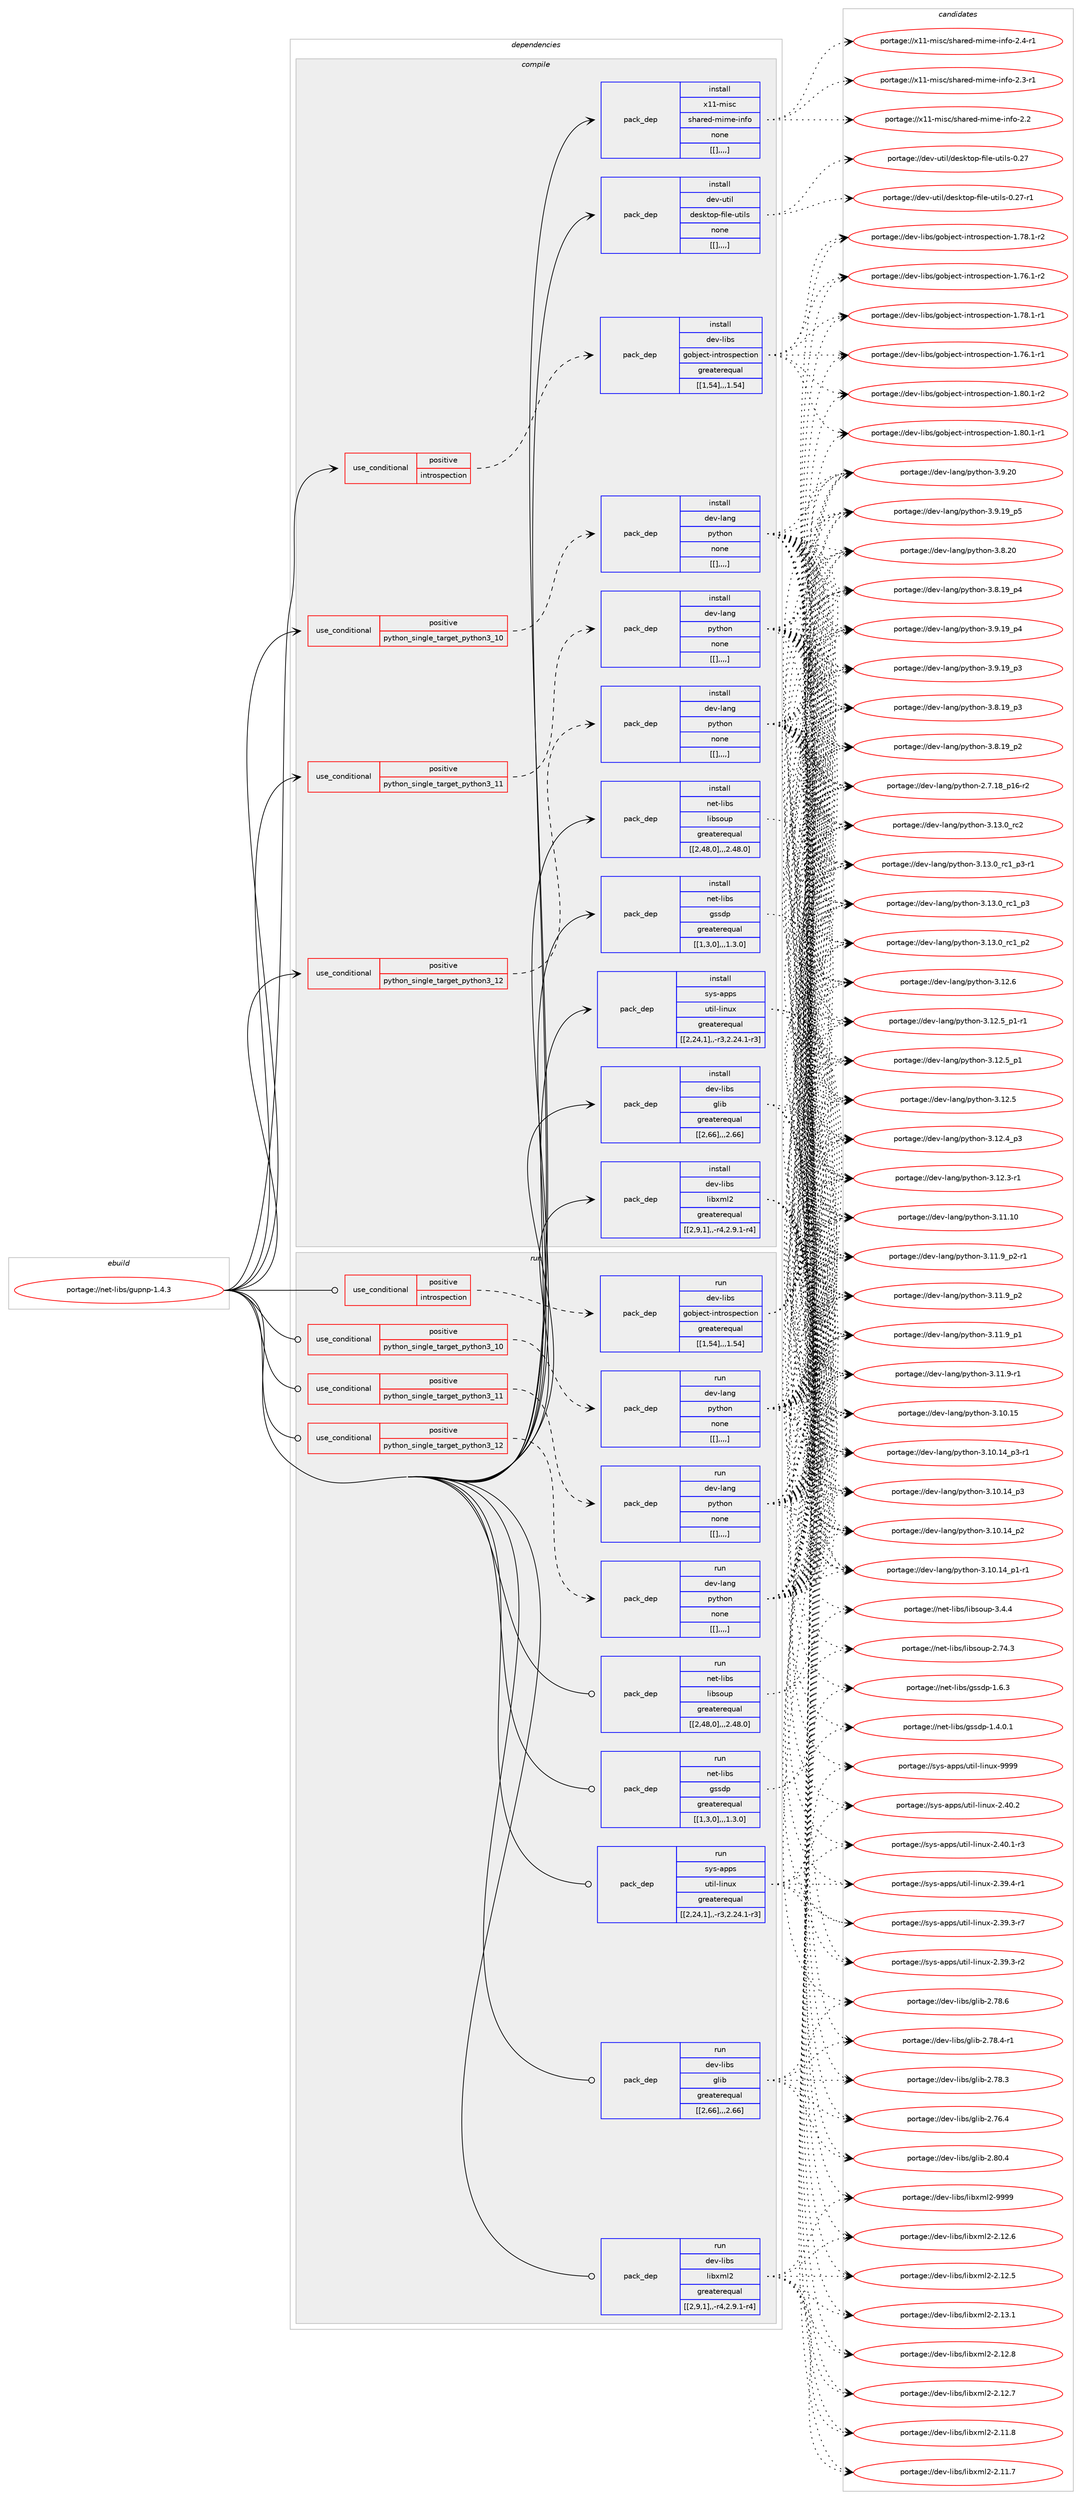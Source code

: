 digraph prolog {

# *************
# Graph options
# *************

newrank=true;
concentrate=true;
compound=true;
graph [rankdir=LR,fontname=Helvetica,fontsize=10,ranksep=1.5];#, ranksep=2.5, nodesep=0.2];
edge  [arrowhead=vee];
node  [fontname=Helvetica,fontsize=10];

# **********
# The ebuild
# **********

subgraph cluster_leftcol {
color=gray;
label=<<i>ebuild</i>>;
id [label="portage://net-libs/gupnp-1.4.3", color=red, width=4, href="../net-libs/gupnp-1.4.3.svg"];
}

# ****************
# The dependencies
# ****************

subgraph cluster_midcol {
color=gray;
label=<<i>dependencies</i>>;
subgraph cluster_compile {
fillcolor="#eeeeee";
style=filled;
label=<<i>compile</i>>;
subgraph cond98406 {
dependency377958 [label=<<TABLE BORDER="0" CELLBORDER="1" CELLSPACING="0" CELLPADDING="4"><TR><TD ROWSPAN="3" CELLPADDING="10">use_conditional</TD></TR><TR><TD>positive</TD></TR><TR><TD>introspection</TD></TR></TABLE>>, shape=none, color=red];
subgraph pack276740 {
dependency377959 [label=<<TABLE BORDER="0" CELLBORDER="1" CELLSPACING="0" CELLPADDING="4" WIDTH="220"><TR><TD ROWSPAN="6" CELLPADDING="30">pack_dep</TD></TR><TR><TD WIDTH="110">install</TD></TR><TR><TD>dev-libs</TD></TR><TR><TD>gobject-introspection</TD></TR><TR><TD>greaterequal</TD></TR><TR><TD>[[1,54],,,1.54]</TD></TR></TABLE>>, shape=none, color=blue];
}
dependency377958:e -> dependency377959:w [weight=20,style="dashed",arrowhead="vee"];
}
id:e -> dependency377958:w [weight=20,style="solid",arrowhead="vee"];
subgraph cond98407 {
dependency377960 [label=<<TABLE BORDER="0" CELLBORDER="1" CELLSPACING="0" CELLPADDING="4"><TR><TD ROWSPAN="3" CELLPADDING="10">use_conditional</TD></TR><TR><TD>positive</TD></TR><TR><TD>python_single_target_python3_10</TD></TR></TABLE>>, shape=none, color=red];
subgraph pack276741 {
dependency377961 [label=<<TABLE BORDER="0" CELLBORDER="1" CELLSPACING="0" CELLPADDING="4" WIDTH="220"><TR><TD ROWSPAN="6" CELLPADDING="30">pack_dep</TD></TR><TR><TD WIDTH="110">install</TD></TR><TR><TD>dev-lang</TD></TR><TR><TD>python</TD></TR><TR><TD>none</TD></TR><TR><TD>[[],,,,]</TD></TR></TABLE>>, shape=none, color=blue];
}
dependency377960:e -> dependency377961:w [weight=20,style="dashed",arrowhead="vee"];
}
id:e -> dependency377960:w [weight=20,style="solid",arrowhead="vee"];
subgraph cond98408 {
dependency377962 [label=<<TABLE BORDER="0" CELLBORDER="1" CELLSPACING="0" CELLPADDING="4"><TR><TD ROWSPAN="3" CELLPADDING="10">use_conditional</TD></TR><TR><TD>positive</TD></TR><TR><TD>python_single_target_python3_11</TD></TR></TABLE>>, shape=none, color=red];
subgraph pack276742 {
dependency377963 [label=<<TABLE BORDER="0" CELLBORDER="1" CELLSPACING="0" CELLPADDING="4" WIDTH="220"><TR><TD ROWSPAN="6" CELLPADDING="30">pack_dep</TD></TR><TR><TD WIDTH="110">install</TD></TR><TR><TD>dev-lang</TD></TR><TR><TD>python</TD></TR><TR><TD>none</TD></TR><TR><TD>[[],,,,]</TD></TR></TABLE>>, shape=none, color=blue];
}
dependency377962:e -> dependency377963:w [weight=20,style="dashed",arrowhead="vee"];
}
id:e -> dependency377962:w [weight=20,style="solid",arrowhead="vee"];
subgraph cond98409 {
dependency377964 [label=<<TABLE BORDER="0" CELLBORDER="1" CELLSPACING="0" CELLPADDING="4"><TR><TD ROWSPAN="3" CELLPADDING="10">use_conditional</TD></TR><TR><TD>positive</TD></TR><TR><TD>python_single_target_python3_12</TD></TR></TABLE>>, shape=none, color=red];
subgraph pack276743 {
dependency377965 [label=<<TABLE BORDER="0" CELLBORDER="1" CELLSPACING="0" CELLPADDING="4" WIDTH="220"><TR><TD ROWSPAN="6" CELLPADDING="30">pack_dep</TD></TR><TR><TD WIDTH="110">install</TD></TR><TR><TD>dev-lang</TD></TR><TR><TD>python</TD></TR><TR><TD>none</TD></TR><TR><TD>[[],,,,]</TD></TR></TABLE>>, shape=none, color=blue];
}
dependency377964:e -> dependency377965:w [weight=20,style="dashed",arrowhead="vee"];
}
id:e -> dependency377964:w [weight=20,style="solid",arrowhead="vee"];
subgraph pack276744 {
dependency377966 [label=<<TABLE BORDER="0" CELLBORDER="1" CELLSPACING="0" CELLPADDING="4" WIDTH="220"><TR><TD ROWSPAN="6" CELLPADDING="30">pack_dep</TD></TR><TR><TD WIDTH="110">install</TD></TR><TR><TD>dev-libs</TD></TR><TR><TD>glib</TD></TR><TR><TD>greaterequal</TD></TR><TR><TD>[[2,66],,,2.66]</TD></TR></TABLE>>, shape=none, color=blue];
}
id:e -> dependency377966:w [weight=20,style="solid",arrowhead="vee"];
subgraph pack276745 {
dependency377967 [label=<<TABLE BORDER="0" CELLBORDER="1" CELLSPACING="0" CELLPADDING="4" WIDTH="220"><TR><TD ROWSPAN="6" CELLPADDING="30">pack_dep</TD></TR><TR><TD WIDTH="110">install</TD></TR><TR><TD>dev-libs</TD></TR><TR><TD>libxml2</TD></TR><TR><TD>greaterequal</TD></TR><TR><TD>[[2,9,1],,-r4,2.9.1-r4]</TD></TR></TABLE>>, shape=none, color=blue];
}
id:e -> dependency377967:w [weight=20,style="solid",arrowhead="vee"];
subgraph pack276746 {
dependency377968 [label=<<TABLE BORDER="0" CELLBORDER="1" CELLSPACING="0" CELLPADDING="4" WIDTH="220"><TR><TD ROWSPAN="6" CELLPADDING="30">pack_dep</TD></TR><TR><TD WIDTH="110">install</TD></TR><TR><TD>dev-util</TD></TR><TR><TD>desktop-file-utils</TD></TR><TR><TD>none</TD></TR><TR><TD>[[],,,,]</TD></TR></TABLE>>, shape=none, color=blue];
}
id:e -> dependency377968:w [weight=20,style="solid",arrowhead="vee"];
subgraph pack276747 {
dependency377969 [label=<<TABLE BORDER="0" CELLBORDER="1" CELLSPACING="0" CELLPADDING="4" WIDTH="220"><TR><TD ROWSPAN="6" CELLPADDING="30">pack_dep</TD></TR><TR><TD WIDTH="110">install</TD></TR><TR><TD>net-libs</TD></TR><TR><TD>gssdp</TD></TR><TR><TD>greaterequal</TD></TR><TR><TD>[[1,3,0],,,1.3.0]</TD></TR></TABLE>>, shape=none, color=blue];
}
id:e -> dependency377969:w [weight=20,style="solid",arrowhead="vee"];
subgraph pack276748 {
dependency377970 [label=<<TABLE BORDER="0" CELLBORDER="1" CELLSPACING="0" CELLPADDING="4" WIDTH="220"><TR><TD ROWSPAN="6" CELLPADDING="30">pack_dep</TD></TR><TR><TD WIDTH="110">install</TD></TR><TR><TD>net-libs</TD></TR><TR><TD>libsoup</TD></TR><TR><TD>greaterequal</TD></TR><TR><TD>[[2,48,0],,,2.48.0]</TD></TR></TABLE>>, shape=none, color=blue];
}
id:e -> dependency377970:w [weight=20,style="solid",arrowhead="vee"];
subgraph pack276749 {
dependency377971 [label=<<TABLE BORDER="0" CELLBORDER="1" CELLSPACING="0" CELLPADDING="4" WIDTH="220"><TR><TD ROWSPAN="6" CELLPADDING="30">pack_dep</TD></TR><TR><TD WIDTH="110">install</TD></TR><TR><TD>sys-apps</TD></TR><TR><TD>util-linux</TD></TR><TR><TD>greaterequal</TD></TR><TR><TD>[[2,24,1],,-r3,2.24.1-r3]</TD></TR></TABLE>>, shape=none, color=blue];
}
id:e -> dependency377971:w [weight=20,style="solid",arrowhead="vee"];
subgraph pack276750 {
dependency377972 [label=<<TABLE BORDER="0" CELLBORDER="1" CELLSPACING="0" CELLPADDING="4" WIDTH="220"><TR><TD ROWSPAN="6" CELLPADDING="30">pack_dep</TD></TR><TR><TD WIDTH="110">install</TD></TR><TR><TD>x11-misc</TD></TR><TR><TD>shared-mime-info</TD></TR><TR><TD>none</TD></TR><TR><TD>[[],,,,]</TD></TR></TABLE>>, shape=none, color=blue];
}
id:e -> dependency377972:w [weight=20,style="solid",arrowhead="vee"];
}
subgraph cluster_compileandrun {
fillcolor="#eeeeee";
style=filled;
label=<<i>compile and run</i>>;
}
subgraph cluster_run {
fillcolor="#eeeeee";
style=filled;
label=<<i>run</i>>;
subgraph cond98410 {
dependency377973 [label=<<TABLE BORDER="0" CELLBORDER="1" CELLSPACING="0" CELLPADDING="4"><TR><TD ROWSPAN="3" CELLPADDING="10">use_conditional</TD></TR><TR><TD>positive</TD></TR><TR><TD>introspection</TD></TR></TABLE>>, shape=none, color=red];
subgraph pack276751 {
dependency377974 [label=<<TABLE BORDER="0" CELLBORDER="1" CELLSPACING="0" CELLPADDING="4" WIDTH="220"><TR><TD ROWSPAN="6" CELLPADDING="30">pack_dep</TD></TR><TR><TD WIDTH="110">run</TD></TR><TR><TD>dev-libs</TD></TR><TR><TD>gobject-introspection</TD></TR><TR><TD>greaterequal</TD></TR><TR><TD>[[1,54],,,1.54]</TD></TR></TABLE>>, shape=none, color=blue];
}
dependency377973:e -> dependency377974:w [weight=20,style="dashed",arrowhead="vee"];
}
id:e -> dependency377973:w [weight=20,style="solid",arrowhead="odot"];
subgraph cond98411 {
dependency377975 [label=<<TABLE BORDER="0" CELLBORDER="1" CELLSPACING="0" CELLPADDING="4"><TR><TD ROWSPAN="3" CELLPADDING="10">use_conditional</TD></TR><TR><TD>positive</TD></TR><TR><TD>python_single_target_python3_10</TD></TR></TABLE>>, shape=none, color=red];
subgraph pack276752 {
dependency377976 [label=<<TABLE BORDER="0" CELLBORDER="1" CELLSPACING="0" CELLPADDING="4" WIDTH="220"><TR><TD ROWSPAN="6" CELLPADDING="30">pack_dep</TD></TR><TR><TD WIDTH="110">run</TD></TR><TR><TD>dev-lang</TD></TR><TR><TD>python</TD></TR><TR><TD>none</TD></TR><TR><TD>[[],,,,]</TD></TR></TABLE>>, shape=none, color=blue];
}
dependency377975:e -> dependency377976:w [weight=20,style="dashed",arrowhead="vee"];
}
id:e -> dependency377975:w [weight=20,style="solid",arrowhead="odot"];
subgraph cond98412 {
dependency377977 [label=<<TABLE BORDER="0" CELLBORDER="1" CELLSPACING="0" CELLPADDING="4"><TR><TD ROWSPAN="3" CELLPADDING="10">use_conditional</TD></TR><TR><TD>positive</TD></TR><TR><TD>python_single_target_python3_11</TD></TR></TABLE>>, shape=none, color=red];
subgraph pack276753 {
dependency377978 [label=<<TABLE BORDER="0" CELLBORDER="1" CELLSPACING="0" CELLPADDING="4" WIDTH="220"><TR><TD ROWSPAN="6" CELLPADDING="30">pack_dep</TD></TR><TR><TD WIDTH="110">run</TD></TR><TR><TD>dev-lang</TD></TR><TR><TD>python</TD></TR><TR><TD>none</TD></TR><TR><TD>[[],,,,]</TD></TR></TABLE>>, shape=none, color=blue];
}
dependency377977:e -> dependency377978:w [weight=20,style="dashed",arrowhead="vee"];
}
id:e -> dependency377977:w [weight=20,style="solid",arrowhead="odot"];
subgraph cond98413 {
dependency377979 [label=<<TABLE BORDER="0" CELLBORDER="1" CELLSPACING="0" CELLPADDING="4"><TR><TD ROWSPAN="3" CELLPADDING="10">use_conditional</TD></TR><TR><TD>positive</TD></TR><TR><TD>python_single_target_python3_12</TD></TR></TABLE>>, shape=none, color=red];
subgraph pack276754 {
dependency377980 [label=<<TABLE BORDER="0" CELLBORDER="1" CELLSPACING="0" CELLPADDING="4" WIDTH="220"><TR><TD ROWSPAN="6" CELLPADDING="30">pack_dep</TD></TR><TR><TD WIDTH="110">run</TD></TR><TR><TD>dev-lang</TD></TR><TR><TD>python</TD></TR><TR><TD>none</TD></TR><TR><TD>[[],,,,]</TD></TR></TABLE>>, shape=none, color=blue];
}
dependency377979:e -> dependency377980:w [weight=20,style="dashed",arrowhead="vee"];
}
id:e -> dependency377979:w [weight=20,style="solid",arrowhead="odot"];
subgraph pack276755 {
dependency377981 [label=<<TABLE BORDER="0" CELLBORDER="1" CELLSPACING="0" CELLPADDING="4" WIDTH="220"><TR><TD ROWSPAN="6" CELLPADDING="30">pack_dep</TD></TR><TR><TD WIDTH="110">run</TD></TR><TR><TD>dev-libs</TD></TR><TR><TD>glib</TD></TR><TR><TD>greaterequal</TD></TR><TR><TD>[[2,66],,,2.66]</TD></TR></TABLE>>, shape=none, color=blue];
}
id:e -> dependency377981:w [weight=20,style="solid",arrowhead="odot"];
subgraph pack276756 {
dependency377982 [label=<<TABLE BORDER="0" CELLBORDER="1" CELLSPACING="0" CELLPADDING="4" WIDTH="220"><TR><TD ROWSPAN="6" CELLPADDING="30">pack_dep</TD></TR><TR><TD WIDTH="110">run</TD></TR><TR><TD>dev-libs</TD></TR><TR><TD>libxml2</TD></TR><TR><TD>greaterequal</TD></TR><TR><TD>[[2,9,1],,-r4,2.9.1-r4]</TD></TR></TABLE>>, shape=none, color=blue];
}
id:e -> dependency377982:w [weight=20,style="solid",arrowhead="odot"];
subgraph pack276757 {
dependency377983 [label=<<TABLE BORDER="0" CELLBORDER="1" CELLSPACING="0" CELLPADDING="4" WIDTH="220"><TR><TD ROWSPAN="6" CELLPADDING="30">pack_dep</TD></TR><TR><TD WIDTH="110">run</TD></TR><TR><TD>net-libs</TD></TR><TR><TD>gssdp</TD></TR><TR><TD>greaterequal</TD></TR><TR><TD>[[1,3,0],,,1.3.0]</TD></TR></TABLE>>, shape=none, color=blue];
}
id:e -> dependency377983:w [weight=20,style="solid",arrowhead="odot"];
subgraph pack276758 {
dependency377984 [label=<<TABLE BORDER="0" CELLBORDER="1" CELLSPACING="0" CELLPADDING="4" WIDTH="220"><TR><TD ROWSPAN="6" CELLPADDING="30">pack_dep</TD></TR><TR><TD WIDTH="110">run</TD></TR><TR><TD>net-libs</TD></TR><TR><TD>libsoup</TD></TR><TR><TD>greaterequal</TD></TR><TR><TD>[[2,48,0],,,2.48.0]</TD></TR></TABLE>>, shape=none, color=blue];
}
id:e -> dependency377984:w [weight=20,style="solid",arrowhead="odot"];
subgraph pack276759 {
dependency377985 [label=<<TABLE BORDER="0" CELLBORDER="1" CELLSPACING="0" CELLPADDING="4" WIDTH="220"><TR><TD ROWSPAN="6" CELLPADDING="30">pack_dep</TD></TR><TR><TD WIDTH="110">run</TD></TR><TR><TD>sys-apps</TD></TR><TR><TD>util-linux</TD></TR><TR><TD>greaterequal</TD></TR><TR><TD>[[2,24,1],,-r3,2.24.1-r3]</TD></TR></TABLE>>, shape=none, color=blue];
}
id:e -> dependency377985:w [weight=20,style="solid",arrowhead="odot"];
}
}

# **************
# The candidates
# **************

subgraph cluster_choices {
rank=same;
color=gray;
label=<<i>candidates</i>>;

subgraph choice276740 {
color=black;
nodesep=1;
choice10010111845108105981154710311198106101991164510511011611411111511210199116105111110454946564846494511450 [label="portage://dev-libs/gobject-introspection-1.80.1-r2", color=red, width=4,href="../dev-libs/gobject-introspection-1.80.1-r2.svg"];
choice10010111845108105981154710311198106101991164510511011611411111511210199116105111110454946564846494511449 [label="portage://dev-libs/gobject-introspection-1.80.1-r1", color=red, width=4,href="../dev-libs/gobject-introspection-1.80.1-r1.svg"];
choice10010111845108105981154710311198106101991164510511011611411111511210199116105111110454946555646494511450 [label="portage://dev-libs/gobject-introspection-1.78.1-r2", color=red, width=4,href="../dev-libs/gobject-introspection-1.78.1-r2.svg"];
choice10010111845108105981154710311198106101991164510511011611411111511210199116105111110454946555646494511449 [label="portage://dev-libs/gobject-introspection-1.78.1-r1", color=red, width=4,href="../dev-libs/gobject-introspection-1.78.1-r1.svg"];
choice10010111845108105981154710311198106101991164510511011611411111511210199116105111110454946555446494511450 [label="portage://dev-libs/gobject-introspection-1.76.1-r2", color=red, width=4,href="../dev-libs/gobject-introspection-1.76.1-r2.svg"];
choice10010111845108105981154710311198106101991164510511011611411111511210199116105111110454946555446494511449 [label="portage://dev-libs/gobject-introspection-1.76.1-r1", color=red, width=4,href="../dev-libs/gobject-introspection-1.76.1-r1.svg"];
dependency377959:e -> choice10010111845108105981154710311198106101991164510511011611411111511210199116105111110454946564846494511450:w [style=dotted,weight="100"];
dependency377959:e -> choice10010111845108105981154710311198106101991164510511011611411111511210199116105111110454946564846494511449:w [style=dotted,weight="100"];
dependency377959:e -> choice10010111845108105981154710311198106101991164510511011611411111511210199116105111110454946555646494511450:w [style=dotted,weight="100"];
dependency377959:e -> choice10010111845108105981154710311198106101991164510511011611411111511210199116105111110454946555646494511449:w [style=dotted,weight="100"];
dependency377959:e -> choice10010111845108105981154710311198106101991164510511011611411111511210199116105111110454946555446494511450:w [style=dotted,weight="100"];
dependency377959:e -> choice10010111845108105981154710311198106101991164510511011611411111511210199116105111110454946555446494511449:w [style=dotted,weight="100"];
}
subgraph choice276741 {
color=black;
nodesep=1;
choice10010111845108971101034711212111610411111045514649514648951149950 [label="portage://dev-lang/python-3.13.0_rc2", color=red, width=4,href="../dev-lang/python-3.13.0_rc2.svg"];
choice1001011184510897110103471121211161041111104551464951464895114994995112514511449 [label="portage://dev-lang/python-3.13.0_rc1_p3-r1", color=red, width=4,href="../dev-lang/python-3.13.0_rc1_p3-r1.svg"];
choice100101118451089711010347112121116104111110455146495146489511499499511251 [label="portage://dev-lang/python-3.13.0_rc1_p3", color=red, width=4,href="../dev-lang/python-3.13.0_rc1_p3.svg"];
choice100101118451089711010347112121116104111110455146495146489511499499511250 [label="portage://dev-lang/python-3.13.0_rc1_p2", color=red, width=4,href="../dev-lang/python-3.13.0_rc1_p2.svg"];
choice10010111845108971101034711212111610411111045514649504654 [label="portage://dev-lang/python-3.12.6", color=red, width=4,href="../dev-lang/python-3.12.6.svg"];
choice1001011184510897110103471121211161041111104551464950465395112494511449 [label="portage://dev-lang/python-3.12.5_p1-r1", color=red, width=4,href="../dev-lang/python-3.12.5_p1-r1.svg"];
choice100101118451089711010347112121116104111110455146495046539511249 [label="portage://dev-lang/python-3.12.5_p1", color=red, width=4,href="../dev-lang/python-3.12.5_p1.svg"];
choice10010111845108971101034711212111610411111045514649504653 [label="portage://dev-lang/python-3.12.5", color=red, width=4,href="../dev-lang/python-3.12.5.svg"];
choice100101118451089711010347112121116104111110455146495046529511251 [label="portage://dev-lang/python-3.12.4_p3", color=red, width=4,href="../dev-lang/python-3.12.4_p3.svg"];
choice100101118451089711010347112121116104111110455146495046514511449 [label="portage://dev-lang/python-3.12.3-r1", color=red, width=4,href="../dev-lang/python-3.12.3-r1.svg"];
choice1001011184510897110103471121211161041111104551464949464948 [label="portage://dev-lang/python-3.11.10", color=red, width=4,href="../dev-lang/python-3.11.10.svg"];
choice1001011184510897110103471121211161041111104551464949465795112504511449 [label="portage://dev-lang/python-3.11.9_p2-r1", color=red, width=4,href="../dev-lang/python-3.11.9_p2-r1.svg"];
choice100101118451089711010347112121116104111110455146494946579511250 [label="portage://dev-lang/python-3.11.9_p2", color=red, width=4,href="../dev-lang/python-3.11.9_p2.svg"];
choice100101118451089711010347112121116104111110455146494946579511249 [label="portage://dev-lang/python-3.11.9_p1", color=red, width=4,href="../dev-lang/python-3.11.9_p1.svg"];
choice100101118451089711010347112121116104111110455146494946574511449 [label="portage://dev-lang/python-3.11.9-r1", color=red, width=4,href="../dev-lang/python-3.11.9-r1.svg"];
choice1001011184510897110103471121211161041111104551464948464953 [label="portage://dev-lang/python-3.10.15", color=red, width=4,href="../dev-lang/python-3.10.15.svg"];
choice100101118451089711010347112121116104111110455146494846495295112514511449 [label="portage://dev-lang/python-3.10.14_p3-r1", color=red, width=4,href="../dev-lang/python-3.10.14_p3-r1.svg"];
choice10010111845108971101034711212111610411111045514649484649529511251 [label="portage://dev-lang/python-3.10.14_p3", color=red, width=4,href="../dev-lang/python-3.10.14_p3.svg"];
choice10010111845108971101034711212111610411111045514649484649529511250 [label="portage://dev-lang/python-3.10.14_p2", color=red, width=4,href="../dev-lang/python-3.10.14_p2.svg"];
choice100101118451089711010347112121116104111110455146494846495295112494511449 [label="portage://dev-lang/python-3.10.14_p1-r1", color=red, width=4,href="../dev-lang/python-3.10.14_p1-r1.svg"];
choice10010111845108971101034711212111610411111045514657465048 [label="portage://dev-lang/python-3.9.20", color=red, width=4,href="../dev-lang/python-3.9.20.svg"];
choice100101118451089711010347112121116104111110455146574649579511253 [label="portage://dev-lang/python-3.9.19_p5", color=red, width=4,href="../dev-lang/python-3.9.19_p5.svg"];
choice100101118451089711010347112121116104111110455146574649579511252 [label="portage://dev-lang/python-3.9.19_p4", color=red, width=4,href="../dev-lang/python-3.9.19_p4.svg"];
choice100101118451089711010347112121116104111110455146574649579511251 [label="portage://dev-lang/python-3.9.19_p3", color=red, width=4,href="../dev-lang/python-3.9.19_p3.svg"];
choice10010111845108971101034711212111610411111045514656465048 [label="portage://dev-lang/python-3.8.20", color=red, width=4,href="../dev-lang/python-3.8.20.svg"];
choice100101118451089711010347112121116104111110455146564649579511252 [label="portage://dev-lang/python-3.8.19_p4", color=red, width=4,href="../dev-lang/python-3.8.19_p4.svg"];
choice100101118451089711010347112121116104111110455146564649579511251 [label="portage://dev-lang/python-3.8.19_p3", color=red, width=4,href="../dev-lang/python-3.8.19_p3.svg"];
choice100101118451089711010347112121116104111110455146564649579511250 [label="portage://dev-lang/python-3.8.19_p2", color=red, width=4,href="../dev-lang/python-3.8.19_p2.svg"];
choice100101118451089711010347112121116104111110455046554649569511249544511450 [label="portage://dev-lang/python-2.7.18_p16-r2", color=red, width=4,href="../dev-lang/python-2.7.18_p16-r2.svg"];
dependency377961:e -> choice10010111845108971101034711212111610411111045514649514648951149950:w [style=dotted,weight="100"];
dependency377961:e -> choice1001011184510897110103471121211161041111104551464951464895114994995112514511449:w [style=dotted,weight="100"];
dependency377961:e -> choice100101118451089711010347112121116104111110455146495146489511499499511251:w [style=dotted,weight="100"];
dependency377961:e -> choice100101118451089711010347112121116104111110455146495146489511499499511250:w [style=dotted,weight="100"];
dependency377961:e -> choice10010111845108971101034711212111610411111045514649504654:w [style=dotted,weight="100"];
dependency377961:e -> choice1001011184510897110103471121211161041111104551464950465395112494511449:w [style=dotted,weight="100"];
dependency377961:e -> choice100101118451089711010347112121116104111110455146495046539511249:w [style=dotted,weight="100"];
dependency377961:e -> choice10010111845108971101034711212111610411111045514649504653:w [style=dotted,weight="100"];
dependency377961:e -> choice100101118451089711010347112121116104111110455146495046529511251:w [style=dotted,weight="100"];
dependency377961:e -> choice100101118451089711010347112121116104111110455146495046514511449:w [style=dotted,weight="100"];
dependency377961:e -> choice1001011184510897110103471121211161041111104551464949464948:w [style=dotted,weight="100"];
dependency377961:e -> choice1001011184510897110103471121211161041111104551464949465795112504511449:w [style=dotted,weight="100"];
dependency377961:e -> choice100101118451089711010347112121116104111110455146494946579511250:w [style=dotted,weight="100"];
dependency377961:e -> choice100101118451089711010347112121116104111110455146494946579511249:w [style=dotted,weight="100"];
dependency377961:e -> choice100101118451089711010347112121116104111110455146494946574511449:w [style=dotted,weight="100"];
dependency377961:e -> choice1001011184510897110103471121211161041111104551464948464953:w [style=dotted,weight="100"];
dependency377961:e -> choice100101118451089711010347112121116104111110455146494846495295112514511449:w [style=dotted,weight="100"];
dependency377961:e -> choice10010111845108971101034711212111610411111045514649484649529511251:w [style=dotted,weight="100"];
dependency377961:e -> choice10010111845108971101034711212111610411111045514649484649529511250:w [style=dotted,weight="100"];
dependency377961:e -> choice100101118451089711010347112121116104111110455146494846495295112494511449:w [style=dotted,weight="100"];
dependency377961:e -> choice10010111845108971101034711212111610411111045514657465048:w [style=dotted,weight="100"];
dependency377961:e -> choice100101118451089711010347112121116104111110455146574649579511253:w [style=dotted,weight="100"];
dependency377961:e -> choice100101118451089711010347112121116104111110455146574649579511252:w [style=dotted,weight="100"];
dependency377961:e -> choice100101118451089711010347112121116104111110455146574649579511251:w [style=dotted,weight="100"];
dependency377961:e -> choice10010111845108971101034711212111610411111045514656465048:w [style=dotted,weight="100"];
dependency377961:e -> choice100101118451089711010347112121116104111110455146564649579511252:w [style=dotted,weight="100"];
dependency377961:e -> choice100101118451089711010347112121116104111110455146564649579511251:w [style=dotted,weight="100"];
dependency377961:e -> choice100101118451089711010347112121116104111110455146564649579511250:w [style=dotted,weight="100"];
dependency377961:e -> choice100101118451089711010347112121116104111110455046554649569511249544511450:w [style=dotted,weight="100"];
}
subgraph choice276742 {
color=black;
nodesep=1;
choice10010111845108971101034711212111610411111045514649514648951149950 [label="portage://dev-lang/python-3.13.0_rc2", color=red, width=4,href="../dev-lang/python-3.13.0_rc2.svg"];
choice1001011184510897110103471121211161041111104551464951464895114994995112514511449 [label="portage://dev-lang/python-3.13.0_rc1_p3-r1", color=red, width=4,href="../dev-lang/python-3.13.0_rc1_p3-r1.svg"];
choice100101118451089711010347112121116104111110455146495146489511499499511251 [label="portage://dev-lang/python-3.13.0_rc1_p3", color=red, width=4,href="../dev-lang/python-3.13.0_rc1_p3.svg"];
choice100101118451089711010347112121116104111110455146495146489511499499511250 [label="portage://dev-lang/python-3.13.0_rc1_p2", color=red, width=4,href="../dev-lang/python-3.13.0_rc1_p2.svg"];
choice10010111845108971101034711212111610411111045514649504654 [label="portage://dev-lang/python-3.12.6", color=red, width=4,href="../dev-lang/python-3.12.6.svg"];
choice1001011184510897110103471121211161041111104551464950465395112494511449 [label="portage://dev-lang/python-3.12.5_p1-r1", color=red, width=4,href="../dev-lang/python-3.12.5_p1-r1.svg"];
choice100101118451089711010347112121116104111110455146495046539511249 [label="portage://dev-lang/python-3.12.5_p1", color=red, width=4,href="../dev-lang/python-3.12.5_p1.svg"];
choice10010111845108971101034711212111610411111045514649504653 [label="portage://dev-lang/python-3.12.5", color=red, width=4,href="../dev-lang/python-3.12.5.svg"];
choice100101118451089711010347112121116104111110455146495046529511251 [label="portage://dev-lang/python-3.12.4_p3", color=red, width=4,href="../dev-lang/python-3.12.4_p3.svg"];
choice100101118451089711010347112121116104111110455146495046514511449 [label="portage://dev-lang/python-3.12.3-r1", color=red, width=4,href="../dev-lang/python-3.12.3-r1.svg"];
choice1001011184510897110103471121211161041111104551464949464948 [label="portage://dev-lang/python-3.11.10", color=red, width=4,href="../dev-lang/python-3.11.10.svg"];
choice1001011184510897110103471121211161041111104551464949465795112504511449 [label="portage://dev-lang/python-3.11.9_p2-r1", color=red, width=4,href="../dev-lang/python-3.11.9_p2-r1.svg"];
choice100101118451089711010347112121116104111110455146494946579511250 [label="portage://dev-lang/python-3.11.9_p2", color=red, width=4,href="../dev-lang/python-3.11.9_p2.svg"];
choice100101118451089711010347112121116104111110455146494946579511249 [label="portage://dev-lang/python-3.11.9_p1", color=red, width=4,href="../dev-lang/python-3.11.9_p1.svg"];
choice100101118451089711010347112121116104111110455146494946574511449 [label="portage://dev-lang/python-3.11.9-r1", color=red, width=4,href="../dev-lang/python-3.11.9-r1.svg"];
choice1001011184510897110103471121211161041111104551464948464953 [label="portage://dev-lang/python-3.10.15", color=red, width=4,href="../dev-lang/python-3.10.15.svg"];
choice100101118451089711010347112121116104111110455146494846495295112514511449 [label="portage://dev-lang/python-3.10.14_p3-r1", color=red, width=4,href="../dev-lang/python-3.10.14_p3-r1.svg"];
choice10010111845108971101034711212111610411111045514649484649529511251 [label="portage://dev-lang/python-3.10.14_p3", color=red, width=4,href="../dev-lang/python-3.10.14_p3.svg"];
choice10010111845108971101034711212111610411111045514649484649529511250 [label="portage://dev-lang/python-3.10.14_p2", color=red, width=4,href="../dev-lang/python-3.10.14_p2.svg"];
choice100101118451089711010347112121116104111110455146494846495295112494511449 [label="portage://dev-lang/python-3.10.14_p1-r1", color=red, width=4,href="../dev-lang/python-3.10.14_p1-r1.svg"];
choice10010111845108971101034711212111610411111045514657465048 [label="portage://dev-lang/python-3.9.20", color=red, width=4,href="../dev-lang/python-3.9.20.svg"];
choice100101118451089711010347112121116104111110455146574649579511253 [label="portage://dev-lang/python-3.9.19_p5", color=red, width=4,href="../dev-lang/python-3.9.19_p5.svg"];
choice100101118451089711010347112121116104111110455146574649579511252 [label="portage://dev-lang/python-3.9.19_p4", color=red, width=4,href="../dev-lang/python-3.9.19_p4.svg"];
choice100101118451089711010347112121116104111110455146574649579511251 [label="portage://dev-lang/python-3.9.19_p3", color=red, width=4,href="../dev-lang/python-3.9.19_p3.svg"];
choice10010111845108971101034711212111610411111045514656465048 [label="portage://dev-lang/python-3.8.20", color=red, width=4,href="../dev-lang/python-3.8.20.svg"];
choice100101118451089711010347112121116104111110455146564649579511252 [label="portage://dev-lang/python-3.8.19_p4", color=red, width=4,href="../dev-lang/python-3.8.19_p4.svg"];
choice100101118451089711010347112121116104111110455146564649579511251 [label="portage://dev-lang/python-3.8.19_p3", color=red, width=4,href="../dev-lang/python-3.8.19_p3.svg"];
choice100101118451089711010347112121116104111110455146564649579511250 [label="portage://dev-lang/python-3.8.19_p2", color=red, width=4,href="../dev-lang/python-3.8.19_p2.svg"];
choice100101118451089711010347112121116104111110455046554649569511249544511450 [label="portage://dev-lang/python-2.7.18_p16-r2", color=red, width=4,href="../dev-lang/python-2.7.18_p16-r2.svg"];
dependency377963:e -> choice10010111845108971101034711212111610411111045514649514648951149950:w [style=dotted,weight="100"];
dependency377963:e -> choice1001011184510897110103471121211161041111104551464951464895114994995112514511449:w [style=dotted,weight="100"];
dependency377963:e -> choice100101118451089711010347112121116104111110455146495146489511499499511251:w [style=dotted,weight="100"];
dependency377963:e -> choice100101118451089711010347112121116104111110455146495146489511499499511250:w [style=dotted,weight="100"];
dependency377963:e -> choice10010111845108971101034711212111610411111045514649504654:w [style=dotted,weight="100"];
dependency377963:e -> choice1001011184510897110103471121211161041111104551464950465395112494511449:w [style=dotted,weight="100"];
dependency377963:e -> choice100101118451089711010347112121116104111110455146495046539511249:w [style=dotted,weight="100"];
dependency377963:e -> choice10010111845108971101034711212111610411111045514649504653:w [style=dotted,weight="100"];
dependency377963:e -> choice100101118451089711010347112121116104111110455146495046529511251:w [style=dotted,weight="100"];
dependency377963:e -> choice100101118451089711010347112121116104111110455146495046514511449:w [style=dotted,weight="100"];
dependency377963:e -> choice1001011184510897110103471121211161041111104551464949464948:w [style=dotted,weight="100"];
dependency377963:e -> choice1001011184510897110103471121211161041111104551464949465795112504511449:w [style=dotted,weight="100"];
dependency377963:e -> choice100101118451089711010347112121116104111110455146494946579511250:w [style=dotted,weight="100"];
dependency377963:e -> choice100101118451089711010347112121116104111110455146494946579511249:w [style=dotted,weight="100"];
dependency377963:e -> choice100101118451089711010347112121116104111110455146494946574511449:w [style=dotted,weight="100"];
dependency377963:e -> choice1001011184510897110103471121211161041111104551464948464953:w [style=dotted,weight="100"];
dependency377963:e -> choice100101118451089711010347112121116104111110455146494846495295112514511449:w [style=dotted,weight="100"];
dependency377963:e -> choice10010111845108971101034711212111610411111045514649484649529511251:w [style=dotted,weight="100"];
dependency377963:e -> choice10010111845108971101034711212111610411111045514649484649529511250:w [style=dotted,weight="100"];
dependency377963:e -> choice100101118451089711010347112121116104111110455146494846495295112494511449:w [style=dotted,weight="100"];
dependency377963:e -> choice10010111845108971101034711212111610411111045514657465048:w [style=dotted,weight="100"];
dependency377963:e -> choice100101118451089711010347112121116104111110455146574649579511253:w [style=dotted,weight="100"];
dependency377963:e -> choice100101118451089711010347112121116104111110455146574649579511252:w [style=dotted,weight="100"];
dependency377963:e -> choice100101118451089711010347112121116104111110455146574649579511251:w [style=dotted,weight="100"];
dependency377963:e -> choice10010111845108971101034711212111610411111045514656465048:w [style=dotted,weight="100"];
dependency377963:e -> choice100101118451089711010347112121116104111110455146564649579511252:w [style=dotted,weight="100"];
dependency377963:e -> choice100101118451089711010347112121116104111110455146564649579511251:w [style=dotted,weight="100"];
dependency377963:e -> choice100101118451089711010347112121116104111110455146564649579511250:w [style=dotted,weight="100"];
dependency377963:e -> choice100101118451089711010347112121116104111110455046554649569511249544511450:w [style=dotted,weight="100"];
}
subgraph choice276743 {
color=black;
nodesep=1;
choice10010111845108971101034711212111610411111045514649514648951149950 [label="portage://dev-lang/python-3.13.0_rc2", color=red, width=4,href="../dev-lang/python-3.13.0_rc2.svg"];
choice1001011184510897110103471121211161041111104551464951464895114994995112514511449 [label="portage://dev-lang/python-3.13.0_rc1_p3-r1", color=red, width=4,href="../dev-lang/python-3.13.0_rc1_p3-r1.svg"];
choice100101118451089711010347112121116104111110455146495146489511499499511251 [label="portage://dev-lang/python-3.13.0_rc1_p3", color=red, width=4,href="../dev-lang/python-3.13.0_rc1_p3.svg"];
choice100101118451089711010347112121116104111110455146495146489511499499511250 [label="portage://dev-lang/python-3.13.0_rc1_p2", color=red, width=4,href="../dev-lang/python-3.13.0_rc1_p2.svg"];
choice10010111845108971101034711212111610411111045514649504654 [label="portage://dev-lang/python-3.12.6", color=red, width=4,href="../dev-lang/python-3.12.6.svg"];
choice1001011184510897110103471121211161041111104551464950465395112494511449 [label="portage://dev-lang/python-3.12.5_p1-r1", color=red, width=4,href="../dev-lang/python-3.12.5_p1-r1.svg"];
choice100101118451089711010347112121116104111110455146495046539511249 [label="portage://dev-lang/python-3.12.5_p1", color=red, width=4,href="../dev-lang/python-3.12.5_p1.svg"];
choice10010111845108971101034711212111610411111045514649504653 [label="portage://dev-lang/python-3.12.5", color=red, width=4,href="../dev-lang/python-3.12.5.svg"];
choice100101118451089711010347112121116104111110455146495046529511251 [label="portage://dev-lang/python-3.12.4_p3", color=red, width=4,href="../dev-lang/python-3.12.4_p3.svg"];
choice100101118451089711010347112121116104111110455146495046514511449 [label="portage://dev-lang/python-3.12.3-r1", color=red, width=4,href="../dev-lang/python-3.12.3-r1.svg"];
choice1001011184510897110103471121211161041111104551464949464948 [label="portage://dev-lang/python-3.11.10", color=red, width=4,href="../dev-lang/python-3.11.10.svg"];
choice1001011184510897110103471121211161041111104551464949465795112504511449 [label="portage://dev-lang/python-3.11.9_p2-r1", color=red, width=4,href="../dev-lang/python-3.11.9_p2-r1.svg"];
choice100101118451089711010347112121116104111110455146494946579511250 [label="portage://dev-lang/python-3.11.9_p2", color=red, width=4,href="../dev-lang/python-3.11.9_p2.svg"];
choice100101118451089711010347112121116104111110455146494946579511249 [label="portage://dev-lang/python-3.11.9_p1", color=red, width=4,href="../dev-lang/python-3.11.9_p1.svg"];
choice100101118451089711010347112121116104111110455146494946574511449 [label="portage://dev-lang/python-3.11.9-r1", color=red, width=4,href="../dev-lang/python-3.11.9-r1.svg"];
choice1001011184510897110103471121211161041111104551464948464953 [label="portage://dev-lang/python-3.10.15", color=red, width=4,href="../dev-lang/python-3.10.15.svg"];
choice100101118451089711010347112121116104111110455146494846495295112514511449 [label="portage://dev-lang/python-3.10.14_p3-r1", color=red, width=4,href="../dev-lang/python-3.10.14_p3-r1.svg"];
choice10010111845108971101034711212111610411111045514649484649529511251 [label="portage://dev-lang/python-3.10.14_p3", color=red, width=4,href="../dev-lang/python-3.10.14_p3.svg"];
choice10010111845108971101034711212111610411111045514649484649529511250 [label="portage://dev-lang/python-3.10.14_p2", color=red, width=4,href="../dev-lang/python-3.10.14_p2.svg"];
choice100101118451089711010347112121116104111110455146494846495295112494511449 [label="portage://dev-lang/python-3.10.14_p1-r1", color=red, width=4,href="../dev-lang/python-3.10.14_p1-r1.svg"];
choice10010111845108971101034711212111610411111045514657465048 [label="portage://dev-lang/python-3.9.20", color=red, width=4,href="../dev-lang/python-3.9.20.svg"];
choice100101118451089711010347112121116104111110455146574649579511253 [label="portage://dev-lang/python-3.9.19_p5", color=red, width=4,href="../dev-lang/python-3.9.19_p5.svg"];
choice100101118451089711010347112121116104111110455146574649579511252 [label="portage://dev-lang/python-3.9.19_p4", color=red, width=4,href="../dev-lang/python-3.9.19_p4.svg"];
choice100101118451089711010347112121116104111110455146574649579511251 [label="portage://dev-lang/python-3.9.19_p3", color=red, width=4,href="../dev-lang/python-3.9.19_p3.svg"];
choice10010111845108971101034711212111610411111045514656465048 [label="portage://dev-lang/python-3.8.20", color=red, width=4,href="../dev-lang/python-3.8.20.svg"];
choice100101118451089711010347112121116104111110455146564649579511252 [label="portage://dev-lang/python-3.8.19_p4", color=red, width=4,href="../dev-lang/python-3.8.19_p4.svg"];
choice100101118451089711010347112121116104111110455146564649579511251 [label="portage://dev-lang/python-3.8.19_p3", color=red, width=4,href="../dev-lang/python-3.8.19_p3.svg"];
choice100101118451089711010347112121116104111110455146564649579511250 [label="portage://dev-lang/python-3.8.19_p2", color=red, width=4,href="../dev-lang/python-3.8.19_p2.svg"];
choice100101118451089711010347112121116104111110455046554649569511249544511450 [label="portage://dev-lang/python-2.7.18_p16-r2", color=red, width=4,href="../dev-lang/python-2.7.18_p16-r2.svg"];
dependency377965:e -> choice10010111845108971101034711212111610411111045514649514648951149950:w [style=dotted,weight="100"];
dependency377965:e -> choice1001011184510897110103471121211161041111104551464951464895114994995112514511449:w [style=dotted,weight="100"];
dependency377965:e -> choice100101118451089711010347112121116104111110455146495146489511499499511251:w [style=dotted,weight="100"];
dependency377965:e -> choice100101118451089711010347112121116104111110455146495146489511499499511250:w [style=dotted,weight="100"];
dependency377965:e -> choice10010111845108971101034711212111610411111045514649504654:w [style=dotted,weight="100"];
dependency377965:e -> choice1001011184510897110103471121211161041111104551464950465395112494511449:w [style=dotted,weight="100"];
dependency377965:e -> choice100101118451089711010347112121116104111110455146495046539511249:w [style=dotted,weight="100"];
dependency377965:e -> choice10010111845108971101034711212111610411111045514649504653:w [style=dotted,weight="100"];
dependency377965:e -> choice100101118451089711010347112121116104111110455146495046529511251:w [style=dotted,weight="100"];
dependency377965:e -> choice100101118451089711010347112121116104111110455146495046514511449:w [style=dotted,weight="100"];
dependency377965:e -> choice1001011184510897110103471121211161041111104551464949464948:w [style=dotted,weight="100"];
dependency377965:e -> choice1001011184510897110103471121211161041111104551464949465795112504511449:w [style=dotted,weight="100"];
dependency377965:e -> choice100101118451089711010347112121116104111110455146494946579511250:w [style=dotted,weight="100"];
dependency377965:e -> choice100101118451089711010347112121116104111110455146494946579511249:w [style=dotted,weight="100"];
dependency377965:e -> choice100101118451089711010347112121116104111110455146494946574511449:w [style=dotted,weight="100"];
dependency377965:e -> choice1001011184510897110103471121211161041111104551464948464953:w [style=dotted,weight="100"];
dependency377965:e -> choice100101118451089711010347112121116104111110455146494846495295112514511449:w [style=dotted,weight="100"];
dependency377965:e -> choice10010111845108971101034711212111610411111045514649484649529511251:w [style=dotted,weight="100"];
dependency377965:e -> choice10010111845108971101034711212111610411111045514649484649529511250:w [style=dotted,weight="100"];
dependency377965:e -> choice100101118451089711010347112121116104111110455146494846495295112494511449:w [style=dotted,weight="100"];
dependency377965:e -> choice10010111845108971101034711212111610411111045514657465048:w [style=dotted,weight="100"];
dependency377965:e -> choice100101118451089711010347112121116104111110455146574649579511253:w [style=dotted,weight="100"];
dependency377965:e -> choice100101118451089711010347112121116104111110455146574649579511252:w [style=dotted,weight="100"];
dependency377965:e -> choice100101118451089711010347112121116104111110455146574649579511251:w [style=dotted,weight="100"];
dependency377965:e -> choice10010111845108971101034711212111610411111045514656465048:w [style=dotted,weight="100"];
dependency377965:e -> choice100101118451089711010347112121116104111110455146564649579511252:w [style=dotted,weight="100"];
dependency377965:e -> choice100101118451089711010347112121116104111110455146564649579511251:w [style=dotted,weight="100"];
dependency377965:e -> choice100101118451089711010347112121116104111110455146564649579511250:w [style=dotted,weight="100"];
dependency377965:e -> choice100101118451089711010347112121116104111110455046554649569511249544511450:w [style=dotted,weight="100"];
}
subgraph choice276744 {
color=black;
nodesep=1;
choice1001011184510810598115471031081059845504656484652 [label="portage://dev-libs/glib-2.80.4", color=red, width=4,href="../dev-libs/glib-2.80.4.svg"];
choice1001011184510810598115471031081059845504655564654 [label="portage://dev-libs/glib-2.78.6", color=red, width=4,href="../dev-libs/glib-2.78.6.svg"];
choice10010111845108105981154710310810598455046555646524511449 [label="portage://dev-libs/glib-2.78.4-r1", color=red, width=4,href="../dev-libs/glib-2.78.4-r1.svg"];
choice1001011184510810598115471031081059845504655564651 [label="portage://dev-libs/glib-2.78.3", color=red, width=4,href="../dev-libs/glib-2.78.3.svg"];
choice1001011184510810598115471031081059845504655544652 [label="portage://dev-libs/glib-2.76.4", color=red, width=4,href="../dev-libs/glib-2.76.4.svg"];
dependency377966:e -> choice1001011184510810598115471031081059845504656484652:w [style=dotted,weight="100"];
dependency377966:e -> choice1001011184510810598115471031081059845504655564654:w [style=dotted,weight="100"];
dependency377966:e -> choice10010111845108105981154710310810598455046555646524511449:w [style=dotted,weight="100"];
dependency377966:e -> choice1001011184510810598115471031081059845504655564651:w [style=dotted,weight="100"];
dependency377966:e -> choice1001011184510810598115471031081059845504655544652:w [style=dotted,weight="100"];
}
subgraph choice276745 {
color=black;
nodesep=1;
choice10010111845108105981154710810598120109108504557575757 [label="portage://dev-libs/libxml2-9999", color=red, width=4,href="../dev-libs/libxml2-9999.svg"];
choice100101118451081059811547108105981201091085045504649514649 [label="portage://dev-libs/libxml2-2.13.1", color=red, width=4,href="../dev-libs/libxml2-2.13.1.svg"];
choice100101118451081059811547108105981201091085045504649504656 [label="portage://dev-libs/libxml2-2.12.8", color=red, width=4,href="../dev-libs/libxml2-2.12.8.svg"];
choice100101118451081059811547108105981201091085045504649504655 [label="portage://dev-libs/libxml2-2.12.7", color=red, width=4,href="../dev-libs/libxml2-2.12.7.svg"];
choice100101118451081059811547108105981201091085045504649504654 [label="portage://dev-libs/libxml2-2.12.6", color=red, width=4,href="../dev-libs/libxml2-2.12.6.svg"];
choice100101118451081059811547108105981201091085045504649504653 [label="portage://dev-libs/libxml2-2.12.5", color=red, width=4,href="../dev-libs/libxml2-2.12.5.svg"];
choice100101118451081059811547108105981201091085045504649494656 [label="portage://dev-libs/libxml2-2.11.8", color=red, width=4,href="../dev-libs/libxml2-2.11.8.svg"];
choice100101118451081059811547108105981201091085045504649494655 [label="portage://dev-libs/libxml2-2.11.7", color=red, width=4,href="../dev-libs/libxml2-2.11.7.svg"];
dependency377967:e -> choice10010111845108105981154710810598120109108504557575757:w [style=dotted,weight="100"];
dependency377967:e -> choice100101118451081059811547108105981201091085045504649514649:w [style=dotted,weight="100"];
dependency377967:e -> choice100101118451081059811547108105981201091085045504649504656:w [style=dotted,weight="100"];
dependency377967:e -> choice100101118451081059811547108105981201091085045504649504655:w [style=dotted,weight="100"];
dependency377967:e -> choice100101118451081059811547108105981201091085045504649504654:w [style=dotted,weight="100"];
dependency377967:e -> choice100101118451081059811547108105981201091085045504649504653:w [style=dotted,weight="100"];
dependency377967:e -> choice100101118451081059811547108105981201091085045504649494656:w [style=dotted,weight="100"];
dependency377967:e -> choice100101118451081059811547108105981201091085045504649494655:w [style=dotted,weight="100"];
}
subgraph choice276746 {
color=black;
nodesep=1;
choice1001011184511711610510847100101115107116111112451021051081014511711610510811545484650554511449 [label="portage://dev-util/desktop-file-utils-0.27-r1", color=red, width=4,href="../dev-util/desktop-file-utils-0.27-r1.svg"];
choice100101118451171161051084710010111510711611111245102105108101451171161051081154548465055 [label="portage://dev-util/desktop-file-utils-0.27", color=red, width=4,href="../dev-util/desktop-file-utils-0.27.svg"];
dependency377968:e -> choice1001011184511711610510847100101115107116111112451021051081014511711610510811545484650554511449:w [style=dotted,weight="100"];
dependency377968:e -> choice100101118451171161051084710010111510711611111245102105108101451171161051081154548465055:w [style=dotted,weight="100"];
}
subgraph choice276747 {
color=black;
nodesep=1;
choice110101116451081059811547103115115100112454946544651 [label="portage://net-libs/gssdp-1.6.3", color=red, width=4,href="../net-libs/gssdp-1.6.3.svg"];
choice1101011164510810598115471031151151001124549465246484649 [label="portage://net-libs/gssdp-1.4.0.1", color=red, width=4,href="../net-libs/gssdp-1.4.0.1.svg"];
dependency377969:e -> choice110101116451081059811547103115115100112454946544651:w [style=dotted,weight="100"];
dependency377969:e -> choice1101011164510810598115471031151151001124549465246484649:w [style=dotted,weight="100"];
}
subgraph choice276748 {
color=black;
nodesep=1;
choice11010111645108105981154710810598115111117112455146524652 [label="portage://net-libs/libsoup-3.4.4", color=red, width=4,href="../net-libs/libsoup-3.4.4.svg"];
choice1101011164510810598115471081059811511111711245504655524651 [label="portage://net-libs/libsoup-2.74.3", color=red, width=4,href="../net-libs/libsoup-2.74.3.svg"];
dependency377970:e -> choice11010111645108105981154710810598115111117112455146524652:w [style=dotted,weight="100"];
dependency377970:e -> choice1101011164510810598115471081059811511111711245504655524651:w [style=dotted,weight="100"];
}
subgraph choice276749 {
color=black;
nodesep=1;
choice115121115459711211211547117116105108451081051101171204557575757 [label="portage://sys-apps/util-linux-9999", color=red, width=4,href="../sys-apps/util-linux-9999.svg"];
choice1151211154597112112115471171161051084510810511011712045504652484650 [label="portage://sys-apps/util-linux-2.40.2", color=red, width=4,href="../sys-apps/util-linux-2.40.2.svg"];
choice11512111545971121121154711711610510845108105110117120455046524846494511451 [label="portage://sys-apps/util-linux-2.40.1-r3", color=red, width=4,href="../sys-apps/util-linux-2.40.1-r3.svg"];
choice11512111545971121121154711711610510845108105110117120455046515746524511449 [label="portage://sys-apps/util-linux-2.39.4-r1", color=red, width=4,href="../sys-apps/util-linux-2.39.4-r1.svg"];
choice11512111545971121121154711711610510845108105110117120455046515746514511455 [label="portage://sys-apps/util-linux-2.39.3-r7", color=red, width=4,href="../sys-apps/util-linux-2.39.3-r7.svg"];
choice11512111545971121121154711711610510845108105110117120455046515746514511450 [label="portage://sys-apps/util-linux-2.39.3-r2", color=red, width=4,href="../sys-apps/util-linux-2.39.3-r2.svg"];
dependency377971:e -> choice115121115459711211211547117116105108451081051101171204557575757:w [style=dotted,weight="100"];
dependency377971:e -> choice1151211154597112112115471171161051084510810511011712045504652484650:w [style=dotted,weight="100"];
dependency377971:e -> choice11512111545971121121154711711610510845108105110117120455046524846494511451:w [style=dotted,weight="100"];
dependency377971:e -> choice11512111545971121121154711711610510845108105110117120455046515746524511449:w [style=dotted,weight="100"];
dependency377971:e -> choice11512111545971121121154711711610510845108105110117120455046515746514511455:w [style=dotted,weight="100"];
dependency377971:e -> choice11512111545971121121154711711610510845108105110117120455046515746514511450:w [style=dotted,weight="100"];
}
subgraph choice276750 {
color=black;
nodesep=1;
choice1204949451091051159947115104971141011004510910510910145105110102111455046524511449 [label="portage://x11-misc/shared-mime-info-2.4-r1", color=red, width=4,href="../x11-misc/shared-mime-info-2.4-r1.svg"];
choice1204949451091051159947115104971141011004510910510910145105110102111455046514511449 [label="portage://x11-misc/shared-mime-info-2.3-r1", color=red, width=4,href="../x11-misc/shared-mime-info-2.3-r1.svg"];
choice120494945109105115994711510497114101100451091051091014510511010211145504650 [label="portage://x11-misc/shared-mime-info-2.2", color=red, width=4,href="../x11-misc/shared-mime-info-2.2.svg"];
dependency377972:e -> choice1204949451091051159947115104971141011004510910510910145105110102111455046524511449:w [style=dotted,weight="100"];
dependency377972:e -> choice1204949451091051159947115104971141011004510910510910145105110102111455046514511449:w [style=dotted,weight="100"];
dependency377972:e -> choice120494945109105115994711510497114101100451091051091014510511010211145504650:w [style=dotted,weight="100"];
}
subgraph choice276751 {
color=black;
nodesep=1;
choice10010111845108105981154710311198106101991164510511011611411111511210199116105111110454946564846494511450 [label="portage://dev-libs/gobject-introspection-1.80.1-r2", color=red, width=4,href="../dev-libs/gobject-introspection-1.80.1-r2.svg"];
choice10010111845108105981154710311198106101991164510511011611411111511210199116105111110454946564846494511449 [label="portage://dev-libs/gobject-introspection-1.80.1-r1", color=red, width=4,href="../dev-libs/gobject-introspection-1.80.1-r1.svg"];
choice10010111845108105981154710311198106101991164510511011611411111511210199116105111110454946555646494511450 [label="portage://dev-libs/gobject-introspection-1.78.1-r2", color=red, width=4,href="../dev-libs/gobject-introspection-1.78.1-r2.svg"];
choice10010111845108105981154710311198106101991164510511011611411111511210199116105111110454946555646494511449 [label="portage://dev-libs/gobject-introspection-1.78.1-r1", color=red, width=4,href="../dev-libs/gobject-introspection-1.78.1-r1.svg"];
choice10010111845108105981154710311198106101991164510511011611411111511210199116105111110454946555446494511450 [label="portage://dev-libs/gobject-introspection-1.76.1-r2", color=red, width=4,href="../dev-libs/gobject-introspection-1.76.1-r2.svg"];
choice10010111845108105981154710311198106101991164510511011611411111511210199116105111110454946555446494511449 [label="portage://dev-libs/gobject-introspection-1.76.1-r1", color=red, width=4,href="../dev-libs/gobject-introspection-1.76.1-r1.svg"];
dependency377974:e -> choice10010111845108105981154710311198106101991164510511011611411111511210199116105111110454946564846494511450:w [style=dotted,weight="100"];
dependency377974:e -> choice10010111845108105981154710311198106101991164510511011611411111511210199116105111110454946564846494511449:w [style=dotted,weight="100"];
dependency377974:e -> choice10010111845108105981154710311198106101991164510511011611411111511210199116105111110454946555646494511450:w [style=dotted,weight="100"];
dependency377974:e -> choice10010111845108105981154710311198106101991164510511011611411111511210199116105111110454946555646494511449:w [style=dotted,weight="100"];
dependency377974:e -> choice10010111845108105981154710311198106101991164510511011611411111511210199116105111110454946555446494511450:w [style=dotted,weight="100"];
dependency377974:e -> choice10010111845108105981154710311198106101991164510511011611411111511210199116105111110454946555446494511449:w [style=dotted,weight="100"];
}
subgraph choice276752 {
color=black;
nodesep=1;
choice10010111845108971101034711212111610411111045514649514648951149950 [label="portage://dev-lang/python-3.13.0_rc2", color=red, width=4,href="../dev-lang/python-3.13.0_rc2.svg"];
choice1001011184510897110103471121211161041111104551464951464895114994995112514511449 [label="portage://dev-lang/python-3.13.0_rc1_p3-r1", color=red, width=4,href="../dev-lang/python-3.13.0_rc1_p3-r1.svg"];
choice100101118451089711010347112121116104111110455146495146489511499499511251 [label="portage://dev-lang/python-3.13.0_rc1_p3", color=red, width=4,href="../dev-lang/python-3.13.0_rc1_p3.svg"];
choice100101118451089711010347112121116104111110455146495146489511499499511250 [label="portage://dev-lang/python-3.13.0_rc1_p2", color=red, width=4,href="../dev-lang/python-3.13.0_rc1_p2.svg"];
choice10010111845108971101034711212111610411111045514649504654 [label="portage://dev-lang/python-3.12.6", color=red, width=4,href="../dev-lang/python-3.12.6.svg"];
choice1001011184510897110103471121211161041111104551464950465395112494511449 [label="portage://dev-lang/python-3.12.5_p1-r1", color=red, width=4,href="../dev-lang/python-3.12.5_p1-r1.svg"];
choice100101118451089711010347112121116104111110455146495046539511249 [label="portage://dev-lang/python-3.12.5_p1", color=red, width=4,href="../dev-lang/python-3.12.5_p1.svg"];
choice10010111845108971101034711212111610411111045514649504653 [label="portage://dev-lang/python-3.12.5", color=red, width=4,href="../dev-lang/python-3.12.5.svg"];
choice100101118451089711010347112121116104111110455146495046529511251 [label="portage://dev-lang/python-3.12.4_p3", color=red, width=4,href="../dev-lang/python-3.12.4_p3.svg"];
choice100101118451089711010347112121116104111110455146495046514511449 [label="portage://dev-lang/python-3.12.3-r1", color=red, width=4,href="../dev-lang/python-3.12.3-r1.svg"];
choice1001011184510897110103471121211161041111104551464949464948 [label="portage://dev-lang/python-3.11.10", color=red, width=4,href="../dev-lang/python-3.11.10.svg"];
choice1001011184510897110103471121211161041111104551464949465795112504511449 [label="portage://dev-lang/python-3.11.9_p2-r1", color=red, width=4,href="../dev-lang/python-3.11.9_p2-r1.svg"];
choice100101118451089711010347112121116104111110455146494946579511250 [label="portage://dev-lang/python-3.11.9_p2", color=red, width=4,href="../dev-lang/python-3.11.9_p2.svg"];
choice100101118451089711010347112121116104111110455146494946579511249 [label="portage://dev-lang/python-3.11.9_p1", color=red, width=4,href="../dev-lang/python-3.11.9_p1.svg"];
choice100101118451089711010347112121116104111110455146494946574511449 [label="portage://dev-lang/python-3.11.9-r1", color=red, width=4,href="../dev-lang/python-3.11.9-r1.svg"];
choice1001011184510897110103471121211161041111104551464948464953 [label="portage://dev-lang/python-3.10.15", color=red, width=4,href="../dev-lang/python-3.10.15.svg"];
choice100101118451089711010347112121116104111110455146494846495295112514511449 [label="portage://dev-lang/python-3.10.14_p3-r1", color=red, width=4,href="../dev-lang/python-3.10.14_p3-r1.svg"];
choice10010111845108971101034711212111610411111045514649484649529511251 [label="portage://dev-lang/python-3.10.14_p3", color=red, width=4,href="../dev-lang/python-3.10.14_p3.svg"];
choice10010111845108971101034711212111610411111045514649484649529511250 [label="portage://dev-lang/python-3.10.14_p2", color=red, width=4,href="../dev-lang/python-3.10.14_p2.svg"];
choice100101118451089711010347112121116104111110455146494846495295112494511449 [label="portage://dev-lang/python-3.10.14_p1-r1", color=red, width=4,href="../dev-lang/python-3.10.14_p1-r1.svg"];
choice10010111845108971101034711212111610411111045514657465048 [label="portage://dev-lang/python-3.9.20", color=red, width=4,href="../dev-lang/python-3.9.20.svg"];
choice100101118451089711010347112121116104111110455146574649579511253 [label="portage://dev-lang/python-3.9.19_p5", color=red, width=4,href="../dev-lang/python-3.9.19_p5.svg"];
choice100101118451089711010347112121116104111110455146574649579511252 [label="portage://dev-lang/python-3.9.19_p4", color=red, width=4,href="../dev-lang/python-3.9.19_p4.svg"];
choice100101118451089711010347112121116104111110455146574649579511251 [label="portage://dev-lang/python-3.9.19_p3", color=red, width=4,href="../dev-lang/python-3.9.19_p3.svg"];
choice10010111845108971101034711212111610411111045514656465048 [label="portage://dev-lang/python-3.8.20", color=red, width=4,href="../dev-lang/python-3.8.20.svg"];
choice100101118451089711010347112121116104111110455146564649579511252 [label="portage://dev-lang/python-3.8.19_p4", color=red, width=4,href="../dev-lang/python-3.8.19_p4.svg"];
choice100101118451089711010347112121116104111110455146564649579511251 [label="portage://dev-lang/python-3.8.19_p3", color=red, width=4,href="../dev-lang/python-3.8.19_p3.svg"];
choice100101118451089711010347112121116104111110455146564649579511250 [label="portage://dev-lang/python-3.8.19_p2", color=red, width=4,href="../dev-lang/python-3.8.19_p2.svg"];
choice100101118451089711010347112121116104111110455046554649569511249544511450 [label="portage://dev-lang/python-2.7.18_p16-r2", color=red, width=4,href="../dev-lang/python-2.7.18_p16-r2.svg"];
dependency377976:e -> choice10010111845108971101034711212111610411111045514649514648951149950:w [style=dotted,weight="100"];
dependency377976:e -> choice1001011184510897110103471121211161041111104551464951464895114994995112514511449:w [style=dotted,weight="100"];
dependency377976:e -> choice100101118451089711010347112121116104111110455146495146489511499499511251:w [style=dotted,weight="100"];
dependency377976:e -> choice100101118451089711010347112121116104111110455146495146489511499499511250:w [style=dotted,weight="100"];
dependency377976:e -> choice10010111845108971101034711212111610411111045514649504654:w [style=dotted,weight="100"];
dependency377976:e -> choice1001011184510897110103471121211161041111104551464950465395112494511449:w [style=dotted,weight="100"];
dependency377976:e -> choice100101118451089711010347112121116104111110455146495046539511249:w [style=dotted,weight="100"];
dependency377976:e -> choice10010111845108971101034711212111610411111045514649504653:w [style=dotted,weight="100"];
dependency377976:e -> choice100101118451089711010347112121116104111110455146495046529511251:w [style=dotted,weight="100"];
dependency377976:e -> choice100101118451089711010347112121116104111110455146495046514511449:w [style=dotted,weight="100"];
dependency377976:e -> choice1001011184510897110103471121211161041111104551464949464948:w [style=dotted,weight="100"];
dependency377976:e -> choice1001011184510897110103471121211161041111104551464949465795112504511449:w [style=dotted,weight="100"];
dependency377976:e -> choice100101118451089711010347112121116104111110455146494946579511250:w [style=dotted,weight="100"];
dependency377976:e -> choice100101118451089711010347112121116104111110455146494946579511249:w [style=dotted,weight="100"];
dependency377976:e -> choice100101118451089711010347112121116104111110455146494946574511449:w [style=dotted,weight="100"];
dependency377976:e -> choice1001011184510897110103471121211161041111104551464948464953:w [style=dotted,weight="100"];
dependency377976:e -> choice100101118451089711010347112121116104111110455146494846495295112514511449:w [style=dotted,weight="100"];
dependency377976:e -> choice10010111845108971101034711212111610411111045514649484649529511251:w [style=dotted,weight="100"];
dependency377976:e -> choice10010111845108971101034711212111610411111045514649484649529511250:w [style=dotted,weight="100"];
dependency377976:e -> choice100101118451089711010347112121116104111110455146494846495295112494511449:w [style=dotted,weight="100"];
dependency377976:e -> choice10010111845108971101034711212111610411111045514657465048:w [style=dotted,weight="100"];
dependency377976:e -> choice100101118451089711010347112121116104111110455146574649579511253:w [style=dotted,weight="100"];
dependency377976:e -> choice100101118451089711010347112121116104111110455146574649579511252:w [style=dotted,weight="100"];
dependency377976:e -> choice100101118451089711010347112121116104111110455146574649579511251:w [style=dotted,weight="100"];
dependency377976:e -> choice10010111845108971101034711212111610411111045514656465048:w [style=dotted,weight="100"];
dependency377976:e -> choice100101118451089711010347112121116104111110455146564649579511252:w [style=dotted,weight="100"];
dependency377976:e -> choice100101118451089711010347112121116104111110455146564649579511251:w [style=dotted,weight="100"];
dependency377976:e -> choice100101118451089711010347112121116104111110455146564649579511250:w [style=dotted,weight="100"];
dependency377976:e -> choice100101118451089711010347112121116104111110455046554649569511249544511450:w [style=dotted,weight="100"];
}
subgraph choice276753 {
color=black;
nodesep=1;
choice10010111845108971101034711212111610411111045514649514648951149950 [label="portage://dev-lang/python-3.13.0_rc2", color=red, width=4,href="../dev-lang/python-3.13.0_rc2.svg"];
choice1001011184510897110103471121211161041111104551464951464895114994995112514511449 [label="portage://dev-lang/python-3.13.0_rc1_p3-r1", color=red, width=4,href="../dev-lang/python-3.13.0_rc1_p3-r1.svg"];
choice100101118451089711010347112121116104111110455146495146489511499499511251 [label="portage://dev-lang/python-3.13.0_rc1_p3", color=red, width=4,href="../dev-lang/python-3.13.0_rc1_p3.svg"];
choice100101118451089711010347112121116104111110455146495146489511499499511250 [label="portage://dev-lang/python-3.13.0_rc1_p2", color=red, width=4,href="../dev-lang/python-3.13.0_rc1_p2.svg"];
choice10010111845108971101034711212111610411111045514649504654 [label="portage://dev-lang/python-3.12.6", color=red, width=4,href="../dev-lang/python-3.12.6.svg"];
choice1001011184510897110103471121211161041111104551464950465395112494511449 [label="portage://dev-lang/python-3.12.5_p1-r1", color=red, width=4,href="../dev-lang/python-3.12.5_p1-r1.svg"];
choice100101118451089711010347112121116104111110455146495046539511249 [label="portage://dev-lang/python-3.12.5_p1", color=red, width=4,href="../dev-lang/python-3.12.5_p1.svg"];
choice10010111845108971101034711212111610411111045514649504653 [label="portage://dev-lang/python-3.12.5", color=red, width=4,href="../dev-lang/python-3.12.5.svg"];
choice100101118451089711010347112121116104111110455146495046529511251 [label="portage://dev-lang/python-3.12.4_p3", color=red, width=4,href="../dev-lang/python-3.12.4_p3.svg"];
choice100101118451089711010347112121116104111110455146495046514511449 [label="portage://dev-lang/python-3.12.3-r1", color=red, width=4,href="../dev-lang/python-3.12.3-r1.svg"];
choice1001011184510897110103471121211161041111104551464949464948 [label="portage://dev-lang/python-3.11.10", color=red, width=4,href="../dev-lang/python-3.11.10.svg"];
choice1001011184510897110103471121211161041111104551464949465795112504511449 [label="portage://dev-lang/python-3.11.9_p2-r1", color=red, width=4,href="../dev-lang/python-3.11.9_p2-r1.svg"];
choice100101118451089711010347112121116104111110455146494946579511250 [label="portage://dev-lang/python-3.11.9_p2", color=red, width=4,href="../dev-lang/python-3.11.9_p2.svg"];
choice100101118451089711010347112121116104111110455146494946579511249 [label="portage://dev-lang/python-3.11.9_p1", color=red, width=4,href="../dev-lang/python-3.11.9_p1.svg"];
choice100101118451089711010347112121116104111110455146494946574511449 [label="portage://dev-lang/python-3.11.9-r1", color=red, width=4,href="../dev-lang/python-3.11.9-r1.svg"];
choice1001011184510897110103471121211161041111104551464948464953 [label="portage://dev-lang/python-3.10.15", color=red, width=4,href="../dev-lang/python-3.10.15.svg"];
choice100101118451089711010347112121116104111110455146494846495295112514511449 [label="portage://dev-lang/python-3.10.14_p3-r1", color=red, width=4,href="../dev-lang/python-3.10.14_p3-r1.svg"];
choice10010111845108971101034711212111610411111045514649484649529511251 [label="portage://dev-lang/python-3.10.14_p3", color=red, width=4,href="../dev-lang/python-3.10.14_p3.svg"];
choice10010111845108971101034711212111610411111045514649484649529511250 [label="portage://dev-lang/python-3.10.14_p2", color=red, width=4,href="../dev-lang/python-3.10.14_p2.svg"];
choice100101118451089711010347112121116104111110455146494846495295112494511449 [label="portage://dev-lang/python-3.10.14_p1-r1", color=red, width=4,href="../dev-lang/python-3.10.14_p1-r1.svg"];
choice10010111845108971101034711212111610411111045514657465048 [label="portage://dev-lang/python-3.9.20", color=red, width=4,href="../dev-lang/python-3.9.20.svg"];
choice100101118451089711010347112121116104111110455146574649579511253 [label="portage://dev-lang/python-3.9.19_p5", color=red, width=4,href="../dev-lang/python-3.9.19_p5.svg"];
choice100101118451089711010347112121116104111110455146574649579511252 [label="portage://dev-lang/python-3.9.19_p4", color=red, width=4,href="../dev-lang/python-3.9.19_p4.svg"];
choice100101118451089711010347112121116104111110455146574649579511251 [label="portage://dev-lang/python-3.9.19_p3", color=red, width=4,href="../dev-lang/python-3.9.19_p3.svg"];
choice10010111845108971101034711212111610411111045514656465048 [label="portage://dev-lang/python-3.8.20", color=red, width=4,href="../dev-lang/python-3.8.20.svg"];
choice100101118451089711010347112121116104111110455146564649579511252 [label="portage://dev-lang/python-3.8.19_p4", color=red, width=4,href="../dev-lang/python-3.8.19_p4.svg"];
choice100101118451089711010347112121116104111110455146564649579511251 [label="portage://dev-lang/python-3.8.19_p3", color=red, width=4,href="../dev-lang/python-3.8.19_p3.svg"];
choice100101118451089711010347112121116104111110455146564649579511250 [label="portage://dev-lang/python-3.8.19_p2", color=red, width=4,href="../dev-lang/python-3.8.19_p2.svg"];
choice100101118451089711010347112121116104111110455046554649569511249544511450 [label="portage://dev-lang/python-2.7.18_p16-r2", color=red, width=4,href="../dev-lang/python-2.7.18_p16-r2.svg"];
dependency377978:e -> choice10010111845108971101034711212111610411111045514649514648951149950:w [style=dotted,weight="100"];
dependency377978:e -> choice1001011184510897110103471121211161041111104551464951464895114994995112514511449:w [style=dotted,weight="100"];
dependency377978:e -> choice100101118451089711010347112121116104111110455146495146489511499499511251:w [style=dotted,weight="100"];
dependency377978:e -> choice100101118451089711010347112121116104111110455146495146489511499499511250:w [style=dotted,weight="100"];
dependency377978:e -> choice10010111845108971101034711212111610411111045514649504654:w [style=dotted,weight="100"];
dependency377978:e -> choice1001011184510897110103471121211161041111104551464950465395112494511449:w [style=dotted,weight="100"];
dependency377978:e -> choice100101118451089711010347112121116104111110455146495046539511249:w [style=dotted,weight="100"];
dependency377978:e -> choice10010111845108971101034711212111610411111045514649504653:w [style=dotted,weight="100"];
dependency377978:e -> choice100101118451089711010347112121116104111110455146495046529511251:w [style=dotted,weight="100"];
dependency377978:e -> choice100101118451089711010347112121116104111110455146495046514511449:w [style=dotted,weight="100"];
dependency377978:e -> choice1001011184510897110103471121211161041111104551464949464948:w [style=dotted,weight="100"];
dependency377978:e -> choice1001011184510897110103471121211161041111104551464949465795112504511449:w [style=dotted,weight="100"];
dependency377978:e -> choice100101118451089711010347112121116104111110455146494946579511250:w [style=dotted,weight="100"];
dependency377978:e -> choice100101118451089711010347112121116104111110455146494946579511249:w [style=dotted,weight="100"];
dependency377978:e -> choice100101118451089711010347112121116104111110455146494946574511449:w [style=dotted,weight="100"];
dependency377978:e -> choice1001011184510897110103471121211161041111104551464948464953:w [style=dotted,weight="100"];
dependency377978:e -> choice100101118451089711010347112121116104111110455146494846495295112514511449:w [style=dotted,weight="100"];
dependency377978:e -> choice10010111845108971101034711212111610411111045514649484649529511251:w [style=dotted,weight="100"];
dependency377978:e -> choice10010111845108971101034711212111610411111045514649484649529511250:w [style=dotted,weight="100"];
dependency377978:e -> choice100101118451089711010347112121116104111110455146494846495295112494511449:w [style=dotted,weight="100"];
dependency377978:e -> choice10010111845108971101034711212111610411111045514657465048:w [style=dotted,weight="100"];
dependency377978:e -> choice100101118451089711010347112121116104111110455146574649579511253:w [style=dotted,weight="100"];
dependency377978:e -> choice100101118451089711010347112121116104111110455146574649579511252:w [style=dotted,weight="100"];
dependency377978:e -> choice100101118451089711010347112121116104111110455146574649579511251:w [style=dotted,weight="100"];
dependency377978:e -> choice10010111845108971101034711212111610411111045514656465048:w [style=dotted,weight="100"];
dependency377978:e -> choice100101118451089711010347112121116104111110455146564649579511252:w [style=dotted,weight="100"];
dependency377978:e -> choice100101118451089711010347112121116104111110455146564649579511251:w [style=dotted,weight="100"];
dependency377978:e -> choice100101118451089711010347112121116104111110455146564649579511250:w [style=dotted,weight="100"];
dependency377978:e -> choice100101118451089711010347112121116104111110455046554649569511249544511450:w [style=dotted,weight="100"];
}
subgraph choice276754 {
color=black;
nodesep=1;
choice10010111845108971101034711212111610411111045514649514648951149950 [label="portage://dev-lang/python-3.13.0_rc2", color=red, width=4,href="../dev-lang/python-3.13.0_rc2.svg"];
choice1001011184510897110103471121211161041111104551464951464895114994995112514511449 [label="portage://dev-lang/python-3.13.0_rc1_p3-r1", color=red, width=4,href="../dev-lang/python-3.13.0_rc1_p3-r1.svg"];
choice100101118451089711010347112121116104111110455146495146489511499499511251 [label="portage://dev-lang/python-3.13.0_rc1_p3", color=red, width=4,href="../dev-lang/python-3.13.0_rc1_p3.svg"];
choice100101118451089711010347112121116104111110455146495146489511499499511250 [label="portage://dev-lang/python-3.13.0_rc1_p2", color=red, width=4,href="../dev-lang/python-3.13.0_rc1_p2.svg"];
choice10010111845108971101034711212111610411111045514649504654 [label="portage://dev-lang/python-3.12.6", color=red, width=4,href="../dev-lang/python-3.12.6.svg"];
choice1001011184510897110103471121211161041111104551464950465395112494511449 [label="portage://dev-lang/python-3.12.5_p1-r1", color=red, width=4,href="../dev-lang/python-3.12.5_p1-r1.svg"];
choice100101118451089711010347112121116104111110455146495046539511249 [label="portage://dev-lang/python-3.12.5_p1", color=red, width=4,href="../dev-lang/python-3.12.5_p1.svg"];
choice10010111845108971101034711212111610411111045514649504653 [label="portage://dev-lang/python-3.12.5", color=red, width=4,href="../dev-lang/python-3.12.5.svg"];
choice100101118451089711010347112121116104111110455146495046529511251 [label="portage://dev-lang/python-3.12.4_p3", color=red, width=4,href="../dev-lang/python-3.12.4_p3.svg"];
choice100101118451089711010347112121116104111110455146495046514511449 [label="portage://dev-lang/python-3.12.3-r1", color=red, width=4,href="../dev-lang/python-3.12.3-r1.svg"];
choice1001011184510897110103471121211161041111104551464949464948 [label="portage://dev-lang/python-3.11.10", color=red, width=4,href="../dev-lang/python-3.11.10.svg"];
choice1001011184510897110103471121211161041111104551464949465795112504511449 [label="portage://dev-lang/python-3.11.9_p2-r1", color=red, width=4,href="../dev-lang/python-3.11.9_p2-r1.svg"];
choice100101118451089711010347112121116104111110455146494946579511250 [label="portage://dev-lang/python-3.11.9_p2", color=red, width=4,href="../dev-lang/python-3.11.9_p2.svg"];
choice100101118451089711010347112121116104111110455146494946579511249 [label="portage://dev-lang/python-3.11.9_p1", color=red, width=4,href="../dev-lang/python-3.11.9_p1.svg"];
choice100101118451089711010347112121116104111110455146494946574511449 [label="portage://dev-lang/python-3.11.9-r1", color=red, width=4,href="../dev-lang/python-3.11.9-r1.svg"];
choice1001011184510897110103471121211161041111104551464948464953 [label="portage://dev-lang/python-3.10.15", color=red, width=4,href="../dev-lang/python-3.10.15.svg"];
choice100101118451089711010347112121116104111110455146494846495295112514511449 [label="portage://dev-lang/python-3.10.14_p3-r1", color=red, width=4,href="../dev-lang/python-3.10.14_p3-r1.svg"];
choice10010111845108971101034711212111610411111045514649484649529511251 [label="portage://dev-lang/python-3.10.14_p3", color=red, width=4,href="../dev-lang/python-3.10.14_p3.svg"];
choice10010111845108971101034711212111610411111045514649484649529511250 [label="portage://dev-lang/python-3.10.14_p2", color=red, width=4,href="../dev-lang/python-3.10.14_p2.svg"];
choice100101118451089711010347112121116104111110455146494846495295112494511449 [label="portage://dev-lang/python-3.10.14_p1-r1", color=red, width=4,href="../dev-lang/python-3.10.14_p1-r1.svg"];
choice10010111845108971101034711212111610411111045514657465048 [label="portage://dev-lang/python-3.9.20", color=red, width=4,href="../dev-lang/python-3.9.20.svg"];
choice100101118451089711010347112121116104111110455146574649579511253 [label="portage://dev-lang/python-3.9.19_p5", color=red, width=4,href="../dev-lang/python-3.9.19_p5.svg"];
choice100101118451089711010347112121116104111110455146574649579511252 [label="portage://dev-lang/python-3.9.19_p4", color=red, width=4,href="../dev-lang/python-3.9.19_p4.svg"];
choice100101118451089711010347112121116104111110455146574649579511251 [label="portage://dev-lang/python-3.9.19_p3", color=red, width=4,href="../dev-lang/python-3.9.19_p3.svg"];
choice10010111845108971101034711212111610411111045514656465048 [label="portage://dev-lang/python-3.8.20", color=red, width=4,href="../dev-lang/python-3.8.20.svg"];
choice100101118451089711010347112121116104111110455146564649579511252 [label="portage://dev-lang/python-3.8.19_p4", color=red, width=4,href="../dev-lang/python-3.8.19_p4.svg"];
choice100101118451089711010347112121116104111110455146564649579511251 [label="portage://dev-lang/python-3.8.19_p3", color=red, width=4,href="../dev-lang/python-3.8.19_p3.svg"];
choice100101118451089711010347112121116104111110455146564649579511250 [label="portage://dev-lang/python-3.8.19_p2", color=red, width=4,href="../dev-lang/python-3.8.19_p2.svg"];
choice100101118451089711010347112121116104111110455046554649569511249544511450 [label="portage://dev-lang/python-2.7.18_p16-r2", color=red, width=4,href="../dev-lang/python-2.7.18_p16-r2.svg"];
dependency377980:e -> choice10010111845108971101034711212111610411111045514649514648951149950:w [style=dotted,weight="100"];
dependency377980:e -> choice1001011184510897110103471121211161041111104551464951464895114994995112514511449:w [style=dotted,weight="100"];
dependency377980:e -> choice100101118451089711010347112121116104111110455146495146489511499499511251:w [style=dotted,weight="100"];
dependency377980:e -> choice100101118451089711010347112121116104111110455146495146489511499499511250:w [style=dotted,weight="100"];
dependency377980:e -> choice10010111845108971101034711212111610411111045514649504654:w [style=dotted,weight="100"];
dependency377980:e -> choice1001011184510897110103471121211161041111104551464950465395112494511449:w [style=dotted,weight="100"];
dependency377980:e -> choice100101118451089711010347112121116104111110455146495046539511249:w [style=dotted,weight="100"];
dependency377980:e -> choice10010111845108971101034711212111610411111045514649504653:w [style=dotted,weight="100"];
dependency377980:e -> choice100101118451089711010347112121116104111110455146495046529511251:w [style=dotted,weight="100"];
dependency377980:e -> choice100101118451089711010347112121116104111110455146495046514511449:w [style=dotted,weight="100"];
dependency377980:e -> choice1001011184510897110103471121211161041111104551464949464948:w [style=dotted,weight="100"];
dependency377980:e -> choice1001011184510897110103471121211161041111104551464949465795112504511449:w [style=dotted,weight="100"];
dependency377980:e -> choice100101118451089711010347112121116104111110455146494946579511250:w [style=dotted,weight="100"];
dependency377980:e -> choice100101118451089711010347112121116104111110455146494946579511249:w [style=dotted,weight="100"];
dependency377980:e -> choice100101118451089711010347112121116104111110455146494946574511449:w [style=dotted,weight="100"];
dependency377980:e -> choice1001011184510897110103471121211161041111104551464948464953:w [style=dotted,weight="100"];
dependency377980:e -> choice100101118451089711010347112121116104111110455146494846495295112514511449:w [style=dotted,weight="100"];
dependency377980:e -> choice10010111845108971101034711212111610411111045514649484649529511251:w [style=dotted,weight="100"];
dependency377980:e -> choice10010111845108971101034711212111610411111045514649484649529511250:w [style=dotted,weight="100"];
dependency377980:e -> choice100101118451089711010347112121116104111110455146494846495295112494511449:w [style=dotted,weight="100"];
dependency377980:e -> choice10010111845108971101034711212111610411111045514657465048:w [style=dotted,weight="100"];
dependency377980:e -> choice100101118451089711010347112121116104111110455146574649579511253:w [style=dotted,weight="100"];
dependency377980:e -> choice100101118451089711010347112121116104111110455146574649579511252:w [style=dotted,weight="100"];
dependency377980:e -> choice100101118451089711010347112121116104111110455146574649579511251:w [style=dotted,weight="100"];
dependency377980:e -> choice10010111845108971101034711212111610411111045514656465048:w [style=dotted,weight="100"];
dependency377980:e -> choice100101118451089711010347112121116104111110455146564649579511252:w [style=dotted,weight="100"];
dependency377980:e -> choice100101118451089711010347112121116104111110455146564649579511251:w [style=dotted,weight="100"];
dependency377980:e -> choice100101118451089711010347112121116104111110455146564649579511250:w [style=dotted,weight="100"];
dependency377980:e -> choice100101118451089711010347112121116104111110455046554649569511249544511450:w [style=dotted,weight="100"];
}
subgraph choice276755 {
color=black;
nodesep=1;
choice1001011184510810598115471031081059845504656484652 [label="portage://dev-libs/glib-2.80.4", color=red, width=4,href="../dev-libs/glib-2.80.4.svg"];
choice1001011184510810598115471031081059845504655564654 [label="portage://dev-libs/glib-2.78.6", color=red, width=4,href="../dev-libs/glib-2.78.6.svg"];
choice10010111845108105981154710310810598455046555646524511449 [label="portage://dev-libs/glib-2.78.4-r1", color=red, width=4,href="../dev-libs/glib-2.78.4-r1.svg"];
choice1001011184510810598115471031081059845504655564651 [label="portage://dev-libs/glib-2.78.3", color=red, width=4,href="../dev-libs/glib-2.78.3.svg"];
choice1001011184510810598115471031081059845504655544652 [label="portage://dev-libs/glib-2.76.4", color=red, width=4,href="../dev-libs/glib-2.76.4.svg"];
dependency377981:e -> choice1001011184510810598115471031081059845504656484652:w [style=dotted,weight="100"];
dependency377981:e -> choice1001011184510810598115471031081059845504655564654:w [style=dotted,weight="100"];
dependency377981:e -> choice10010111845108105981154710310810598455046555646524511449:w [style=dotted,weight="100"];
dependency377981:e -> choice1001011184510810598115471031081059845504655564651:w [style=dotted,weight="100"];
dependency377981:e -> choice1001011184510810598115471031081059845504655544652:w [style=dotted,weight="100"];
}
subgraph choice276756 {
color=black;
nodesep=1;
choice10010111845108105981154710810598120109108504557575757 [label="portage://dev-libs/libxml2-9999", color=red, width=4,href="../dev-libs/libxml2-9999.svg"];
choice100101118451081059811547108105981201091085045504649514649 [label="portage://dev-libs/libxml2-2.13.1", color=red, width=4,href="../dev-libs/libxml2-2.13.1.svg"];
choice100101118451081059811547108105981201091085045504649504656 [label="portage://dev-libs/libxml2-2.12.8", color=red, width=4,href="../dev-libs/libxml2-2.12.8.svg"];
choice100101118451081059811547108105981201091085045504649504655 [label="portage://dev-libs/libxml2-2.12.7", color=red, width=4,href="../dev-libs/libxml2-2.12.7.svg"];
choice100101118451081059811547108105981201091085045504649504654 [label="portage://dev-libs/libxml2-2.12.6", color=red, width=4,href="../dev-libs/libxml2-2.12.6.svg"];
choice100101118451081059811547108105981201091085045504649504653 [label="portage://dev-libs/libxml2-2.12.5", color=red, width=4,href="../dev-libs/libxml2-2.12.5.svg"];
choice100101118451081059811547108105981201091085045504649494656 [label="portage://dev-libs/libxml2-2.11.8", color=red, width=4,href="../dev-libs/libxml2-2.11.8.svg"];
choice100101118451081059811547108105981201091085045504649494655 [label="portage://dev-libs/libxml2-2.11.7", color=red, width=4,href="../dev-libs/libxml2-2.11.7.svg"];
dependency377982:e -> choice10010111845108105981154710810598120109108504557575757:w [style=dotted,weight="100"];
dependency377982:e -> choice100101118451081059811547108105981201091085045504649514649:w [style=dotted,weight="100"];
dependency377982:e -> choice100101118451081059811547108105981201091085045504649504656:w [style=dotted,weight="100"];
dependency377982:e -> choice100101118451081059811547108105981201091085045504649504655:w [style=dotted,weight="100"];
dependency377982:e -> choice100101118451081059811547108105981201091085045504649504654:w [style=dotted,weight="100"];
dependency377982:e -> choice100101118451081059811547108105981201091085045504649504653:w [style=dotted,weight="100"];
dependency377982:e -> choice100101118451081059811547108105981201091085045504649494656:w [style=dotted,weight="100"];
dependency377982:e -> choice100101118451081059811547108105981201091085045504649494655:w [style=dotted,weight="100"];
}
subgraph choice276757 {
color=black;
nodesep=1;
choice110101116451081059811547103115115100112454946544651 [label="portage://net-libs/gssdp-1.6.3", color=red, width=4,href="../net-libs/gssdp-1.6.3.svg"];
choice1101011164510810598115471031151151001124549465246484649 [label="portage://net-libs/gssdp-1.4.0.1", color=red, width=4,href="../net-libs/gssdp-1.4.0.1.svg"];
dependency377983:e -> choice110101116451081059811547103115115100112454946544651:w [style=dotted,weight="100"];
dependency377983:e -> choice1101011164510810598115471031151151001124549465246484649:w [style=dotted,weight="100"];
}
subgraph choice276758 {
color=black;
nodesep=1;
choice11010111645108105981154710810598115111117112455146524652 [label="portage://net-libs/libsoup-3.4.4", color=red, width=4,href="../net-libs/libsoup-3.4.4.svg"];
choice1101011164510810598115471081059811511111711245504655524651 [label="portage://net-libs/libsoup-2.74.3", color=red, width=4,href="../net-libs/libsoup-2.74.3.svg"];
dependency377984:e -> choice11010111645108105981154710810598115111117112455146524652:w [style=dotted,weight="100"];
dependency377984:e -> choice1101011164510810598115471081059811511111711245504655524651:w [style=dotted,weight="100"];
}
subgraph choice276759 {
color=black;
nodesep=1;
choice115121115459711211211547117116105108451081051101171204557575757 [label="portage://sys-apps/util-linux-9999", color=red, width=4,href="../sys-apps/util-linux-9999.svg"];
choice1151211154597112112115471171161051084510810511011712045504652484650 [label="portage://sys-apps/util-linux-2.40.2", color=red, width=4,href="../sys-apps/util-linux-2.40.2.svg"];
choice11512111545971121121154711711610510845108105110117120455046524846494511451 [label="portage://sys-apps/util-linux-2.40.1-r3", color=red, width=4,href="../sys-apps/util-linux-2.40.1-r3.svg"];
choice11512111545971121121154711711610510845108105110117120455046515746524511449 [label="portage://sys-apps/util-linux-2.39.4-r1", color=red, width=4,href="../sys-apps/util-linux-2.39.4-r1.svg"];
choice11512111545971121121154711711610510845108105110117120455046515746514511455 [label="portage://sys-apps/util-linux-2.39.3-r7", color=red, width=4,href="../sys-apps/util-linux-2.39.3-r7.svg"];
choice11512111545971121121154711711610510845108105110117120455046515746514511450 [label="portage://sys-apps/util-linux-2.39.3-r2", color=red, width=4,href="../sys-apps/util-linux-2.39.3-r2.svg"];
dependency377985:e -> choice115121115459711211211547117116105108451081051101171204557575757:w [style=dotted,weight="100"];
dependency377985:e -> choice1151211154597112112115471171161051084510810511011712045504652484650:w [style=dotted,weight="100"];
dependency377985:e -> choice11512111545971121121154711711610510845108105110117120455046524846494511451:w [style=dotted,weight="100"];
dependency377985:e -> choice11512111545971121121154711711610510845108105110117120455046515746524511449:w [style=dotted,weight="100"];
dependency377985:e -> choice11512111545971121121154711711610510845108105110117120455046515746514511455:w [style=dotted,weight="100"];
dependency377985:e -> choice11512111545971121121154711711610510845108105110117120455046515746514511450:w [style=dotted,weight="100"];
}
}

}
